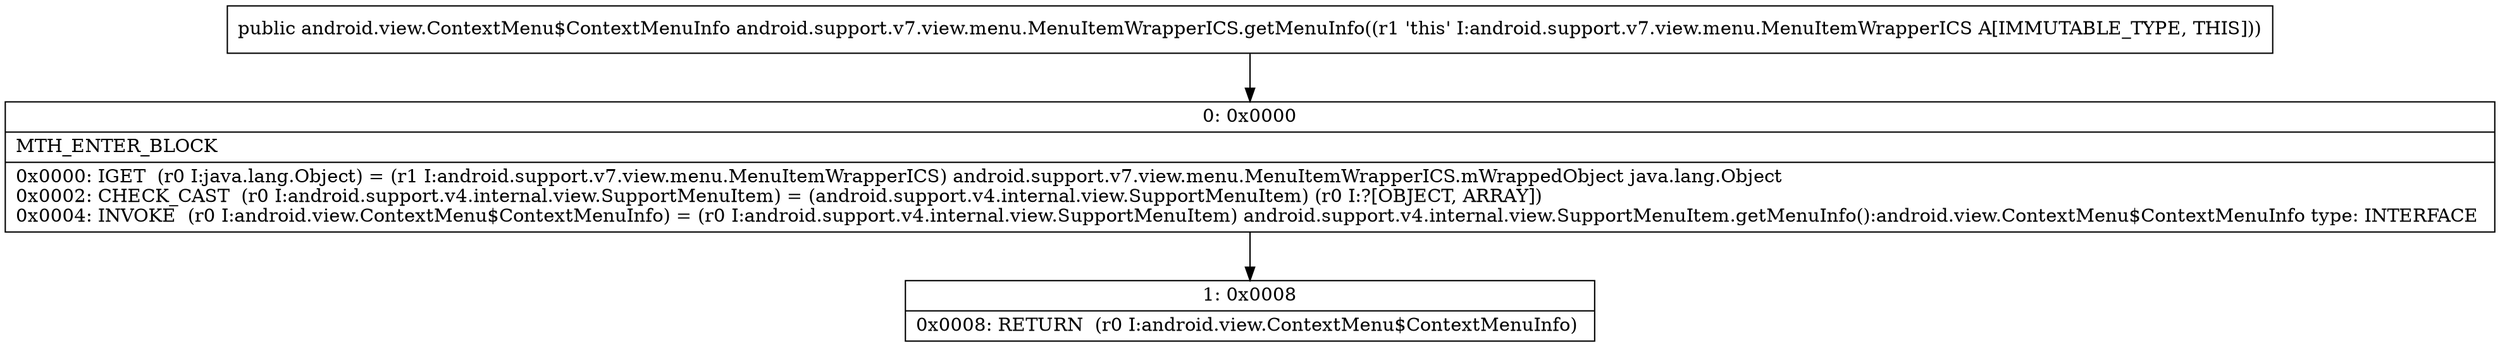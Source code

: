 digraph "CFG forandroid.support.v7.view.menu.MenuItemWrapperICS.getMenuInfo()Landroid\/view\/ContextMenu$ContextMenuInfo;" {
Node_0 [shape=record,label="{0\:\ 0x0000|MTH_ENTER_BLOCK\l|0x0000: IGET  (r0 I:java.lang.Object) = (r1 I:android.support.v7.view.menu.MenuItemWrapperICS) android.support.v7.view.menu.MenuItemWrapperICS.mWrappedObject java.lang.Object \l0x0002: CHECK_CAST  (r0 I:android.support.v4.internal.view.SupportMenuItem) = (android.support.v4.internal.view.SupportMenuItem) (r0 I:?[OBJECT, ARRAY]) \l0x0004: INVOKE  (r0 I:android.view.ContextMenu$ContextMenuInfo) = (r0 I:android.support.v4.internal.view.SupportMenuItem) android.support.v4.internal.view.SupportMenuItem.getMenuInfo():android.view.ContextMenu$ContextMenuInfo type: INTERFACE \l}"];
Node_1 [shape=record,label="{1\:\ 0x0008|0x0008: RETURN  (r0 I:android.view.ContextMenu$ContextMenuInfo) \l}"];
MethodNode[shape=record,label="{public android.view.ContextMenu$ContextMenuInfo android.support.v7.view.menu.MenuItemWrapperICS.getMenuInfo((r1 'this' I:android.support.v7.view.menu.MenuItemWrapperICS A[IMMUTABLE_TYPE, THIS])) }"];
MethodNode -> Node_0;
Node_0 -> Node_1;
}


